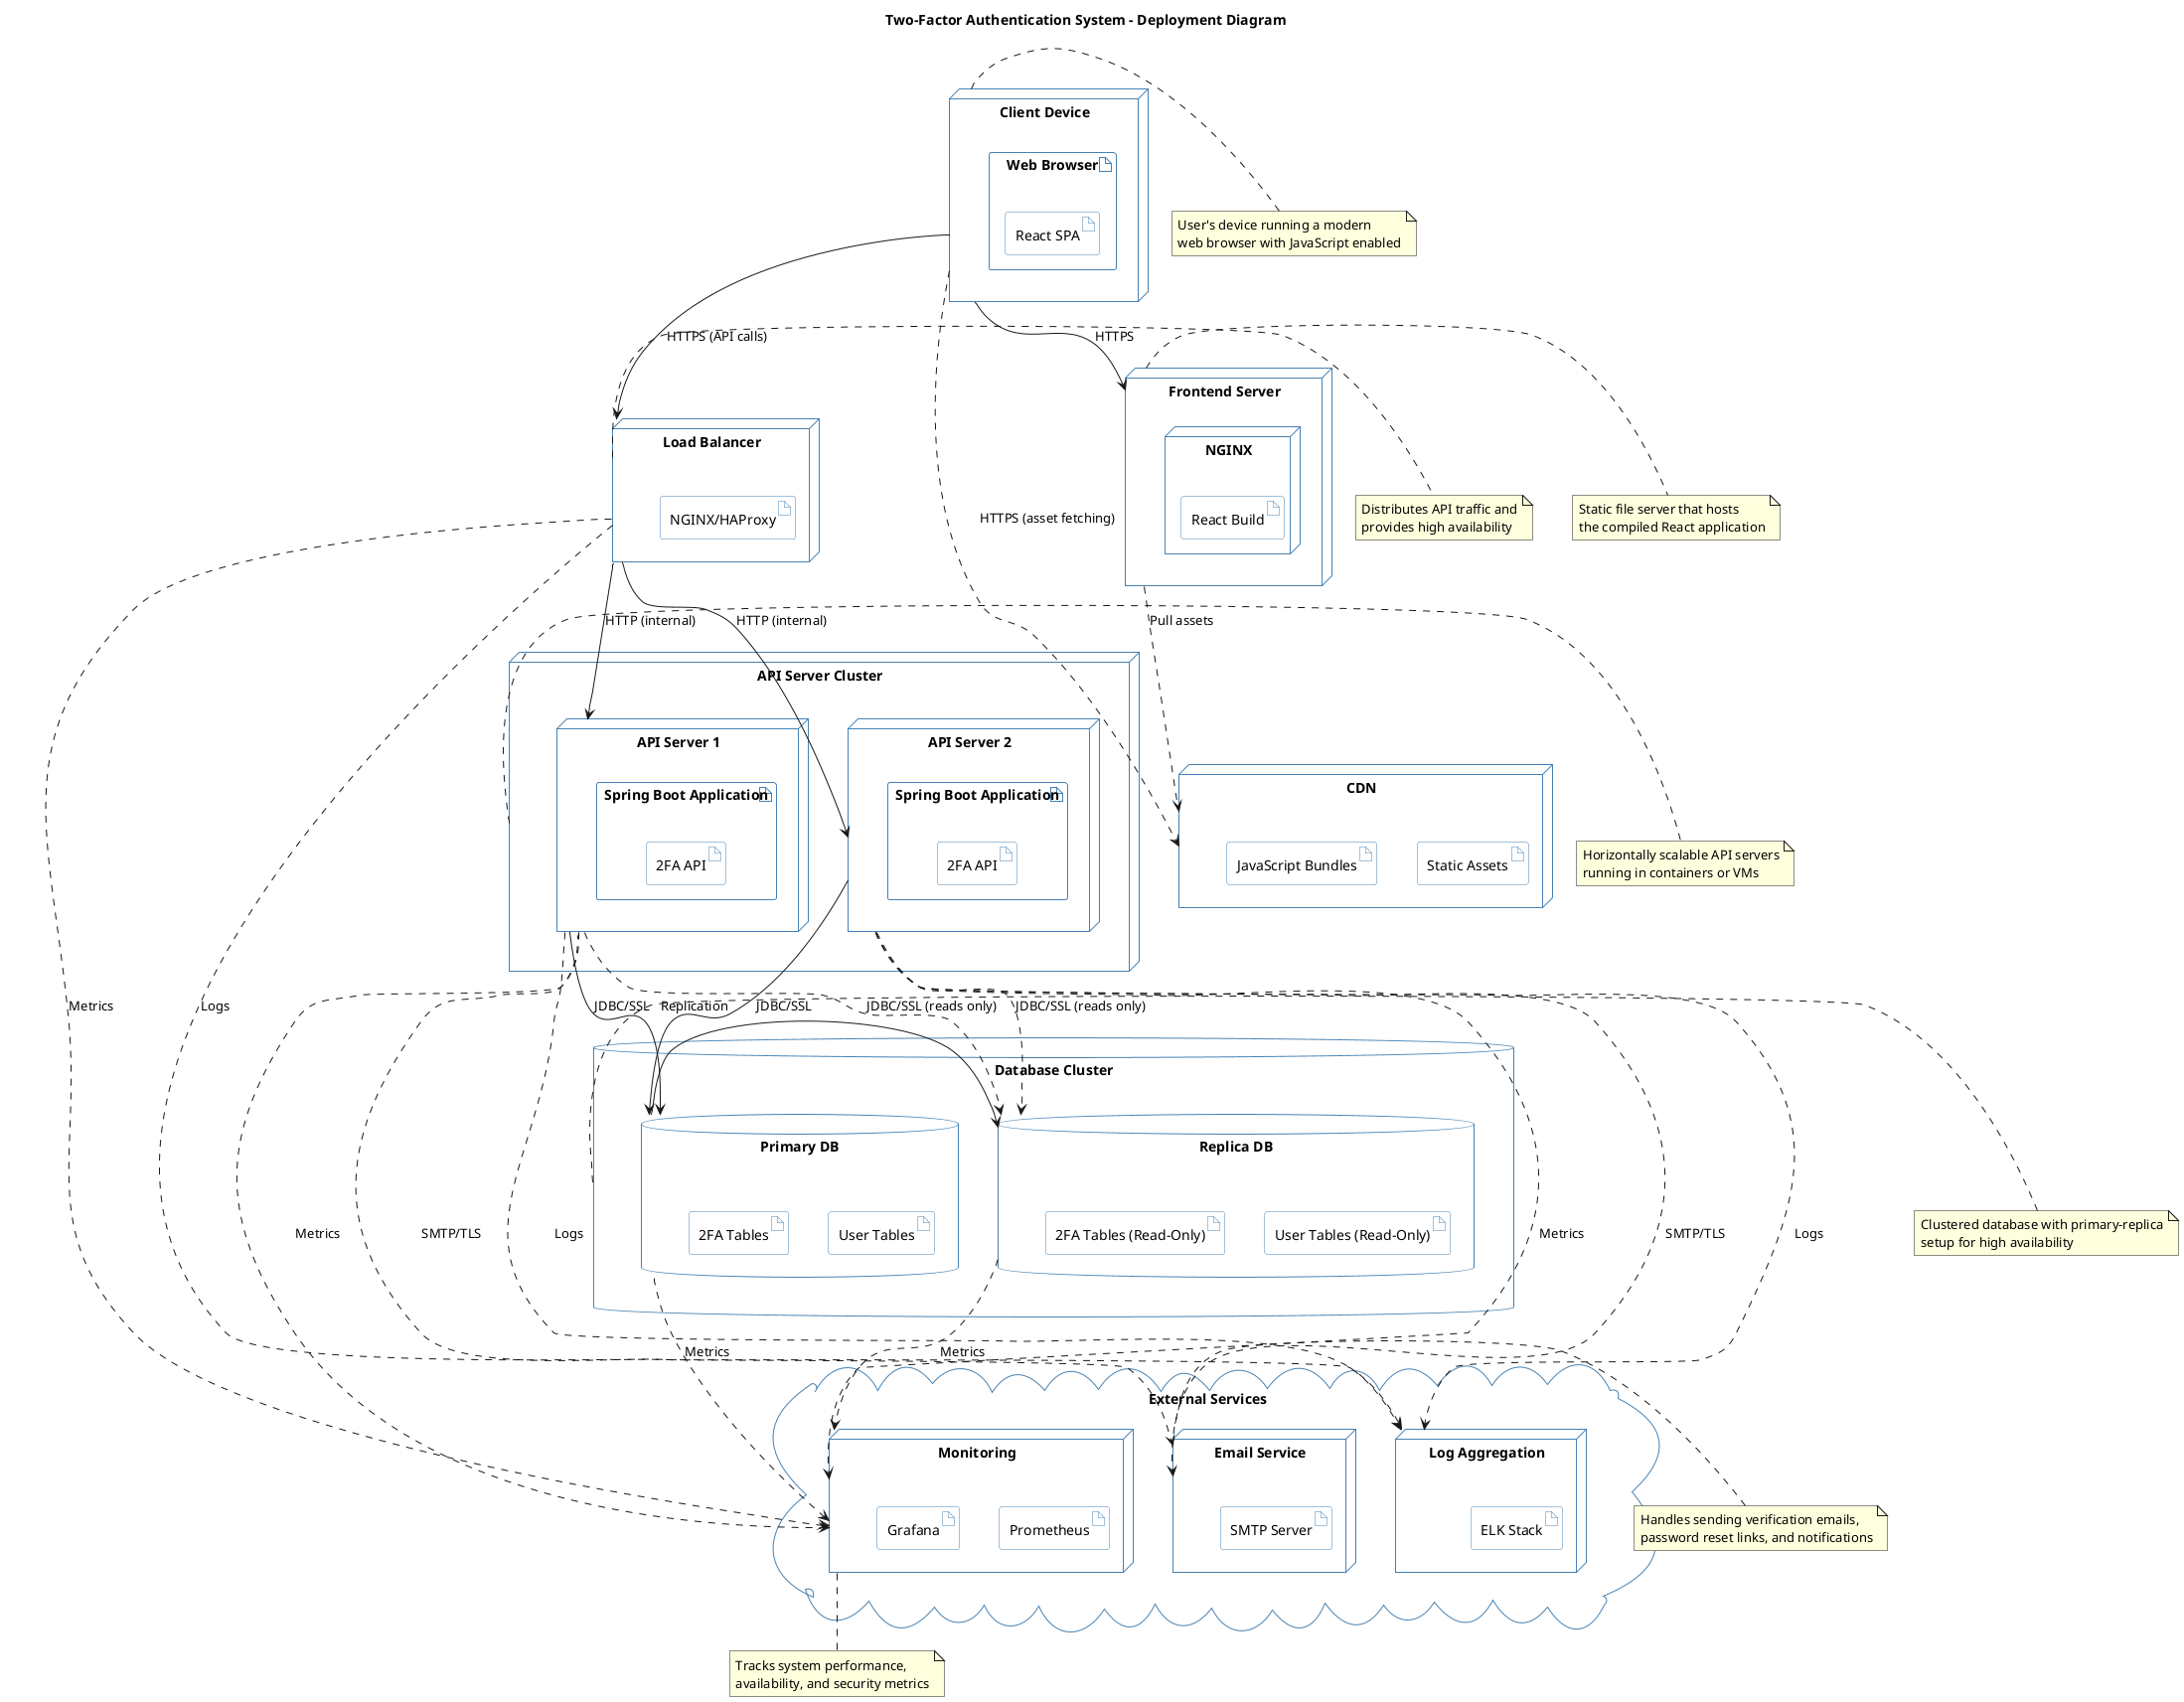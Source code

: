 @startuml DeploymentDiagram

' Title of the diagram
title "Two-Factor Authentication System - Deployment Diagram"

' Style and theme settings
skinparam backgroundColor white
skinparam nodeSep 40
skinparam rankSep 60
skinparam node {
  backgroundColor white
  borderColor #4682B4
  fontColor black
}
skinparam artifact {
  backgroundColor white
  borderColor #4682B4
}
skinparam database {
  backgroundColor white
  borderColor #4682B4
}
skinparam cloud {
  backgroundColor white
  borderColor #4682B4
}

' Nodes and artifacts
node "Client Device" as client {
  artifact "Web Browser" as browser {
    artifact "React SPA" as reactApp
  }
}

node "CDN" as cdn {
  artifact "Static Assets" as staticAssets
  artifact "JavaScript Bundles" as jsBundles
}

node "Frontend Server" as frontendServer {
  node "NGINX" as nginx {
    artifact "React Build" as reactBuild
  }
}

node "Load Balancer" as loadBalancer {
  artifact "NGINX/HAProxy" as lbSoftware
}

node "API Server Cluster" as apiCluster {
  node "API Server 1" as apiServer1 {
    artifact "Spring Boot Application" as springApp1 {
      artifact "2FA API" as api1
    }
  }
  
  node "API Server 2" as apiServer2 {
    artifact "Spring Boot Application" as springApp2 {
      artifact "2FA API" as api2
    }
  }
}

database "Database Cluster" as dbCluster {
  database "Primary DB" as primaryDb {
    artifact "User Tables" as userTablesP
    artifact "2FA Tables" as tfaTablesP
  }
  
  database "Replica DB" as replicaDb {
    artifact "User Tables (Read-Only)" as userTablesR
    artifact "2FA Tables (Read-Only)" as tfaTablesR
  }
}

cloud "External Services" as externalServices {
  node "Email Service" as emailService {
    artifact "SMTP Server" as smtpServer
  }
  
  node "Monitoring" as monitoring {
    artifact "Prometheus" as prometheus
    artifact "Grafana" as grafana
  }
  
  node "Log Aggregation" as logging {
    artifact "ELK Stack" as elk
  }
}

' Connections
client --> frontendServer : HTTPS
client ..> cdn : HTTPS (asset fetching)
client --> loadBalancer : HTTPS (API calls)

frontendServer ..> cdn : Pull assets

loadBalancer --> apiServer1 : HTTP (internal)
loadBalancer --> apiServer2 : HTTP (internal)

apiServer1 --> primaryDb : JDBC/SSL
apiServer2 --> primaryDb : JDBC/SSL
apiServer1 ..> replicaDb : JDBC/SSL (reads only)
apiServer2 ..> replicaDb : JDBC/SSL (reads only)

primaryDb -> replicaDb : Replication

apiServer1 ..> emailService : SMTP/TLS
apiServer2 ..> emailService : SMTP/TLS

apiServer1 ..> monitoring : Metrics
apiServer2 ..> monitoring : Metrics
primaryDb ..> monitoring : Metrics
replicaDb ..> monitoring : Metrics
loadBalancer ..> monitoring : Metrics

apiServer1 ..> logging : Logs
apiServer2 ..> logging : Logs
loadBalancer ..> logging : Logs

' Notes
note right of client
  User's device running a modern
  web browser with JavaScript enabled
end note

note right of frontendServer
  Static file server that hosts
  the compiled React application
end note

note right of loadBalancer
  Distributes API traffic and
  provides high availability
end note

note right of apiCluster
  Horizontally scalable API servers
  running in containers or VMs
end note

note left of dbCluster
  Clustered database with primary-replica
  setup for high availability
end note

note left of emailService
  Handles sending verification emails,
  password reset links, and notifications
end note

note bottom of monitoring
  Tracks system performance,
  availability, and security metrics
end note

@enduml 